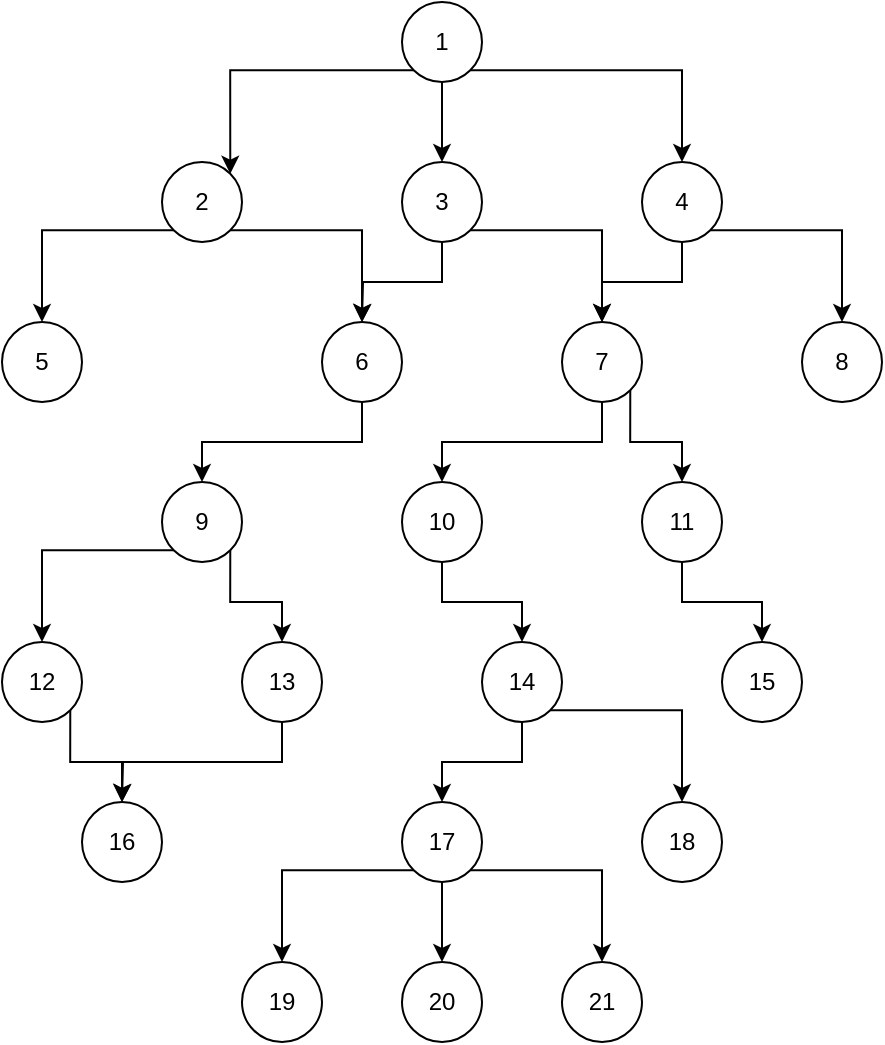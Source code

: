 <mxfile version="20.3.0" type="device"><diagram id="RtesAeCC_x4MIvce-iog" name="Trang-1"><mxGraphModel dx="504" dy="340" grid="1" gridSize="10" guides="1" tooltips="1" connect="1" arrows="1" fold="1" page="1" pageScale="1" pageWidth="827" pageHeight="1169" math="0" shadow="0"><root><mxCell id="0"/><mxCell id="1" parent="0"/><mxCell id="DwtxBR5pOWTCuN8iAj4V-14" style="edgeStyle=orthogonalEdgeStyle;rounded=0;orthogonalLoop=1;jettySize=auto;html=1;exitX=0;exitY=1;exitDx=0;exitDy=0;entryX=1;entryY=0;entryDx=0;entryDy=0;" edge="1" parent="1" source="DwtxBR5pOWTCuN8iAj4V-1" target="DwtxBR5pOWTCuN8iAj4V-4"><mxGeometry relative="1" as="geometry"/></mxCell><mxCell id="DwtxBR5pOWTCuN8iAj4V-15" style="edgeStyle=orthogonalEdgeStyle;rounded=0;orthogonalLoop=1;jettySize=auto;html=1;exitX=0.5;exitY=1;exitDx=0;exitDy=0;entryX=0.5;entryY=0;entryDx=0;entryDy=0;" edge="1" parent="1" source="DwtxBR5pOWTCuN8iAj4V-1" target="DwtxBR5pOWTCuN8iAj4V-3"><mxGeometry relative="1" as="geometry"/></mxCell><mxCell id="DwtxBR5pOWTCuN8iAj4V-16" style="edgeStyle=orthogonalEdgeStyle;rounded=0;orthogonalLoop=1;jettySize=auto;html=1;exitX=1;exitY=1;exitDx=0;exitDy=0;entryX=0.5;entryY=0;entryDx=0;entryDy=0;" edge="1" parent="1" source="DwtxBR5pOWTCuN8iAj4V-1" target="DwtxBR5pOWTCuN8iAj4V-2"><mxGeometry relative="1" as="geometry"/></mxCell><mxCell id="DwtxBR5pOWTCuN8iAj4V-1" value="1" style="ellipse;whiteSpace=wrap;html=1;aspect=fixed;" vertex="1" parent="1"><mxGeometry x="280" y="40" width="40" height="40" as="geometry"/></mxCell><mxCell id="DwtxBR5pOWTCuN8iAj4V-33" style="edgeStyle=orthogonalEdgeStyle;rounded=0;orthogonalLoop=1;jettySize=auto;html=1;exitX=0.5;exitY=1;exitDx=0;exitDy=0;entryX=0.5;entryY=0;entryDx=0;entryDy=0;" edge="1" parent="1" source="DwtxBR5pOWTCuN8iAj4V-2" target="DwtxBR5pOWTCuN8iAj4V-9"><mxGeometry relative="1" as="geometry"/></mxCell><mxCell id="DwtxBR5pOWTCuN8iAj4V-34" style="edgeStyle=orthogonalEdgeStyle;rounded=0;orthogonalLoop=1;jettySize=auto;html=1;exitX=1;exitY=1;exitDx=0;exitDy=0;" edge="1" parent="1" source="DwtxBR5pOWTCuN8iAj4V-2" target="DwtxBR5pOWTCuN8iAj4V-6"><mxGeometry relative="1" as="geometry"/></mxCell><mxCell id="DwtxBR5pOWTCuN8iAj4V-2" value="4" style="ellipse;whiteSpace=wrap;html=1;aspect=fixed;" vertex="1" parent="1"><mxGeometry x="400" y="120" width="40" height="40" as="geometry"/></mxCell><mxCell id="DwtxBR5pOWTCuN8iAj4V-31" style="edgeStyle=orthogonalEdgeStyle;rounded=0;orthogonalLoop=1;jettySize=auto;html=1;exitX=0.5;exitY=1;exitDx=0;exitDy=0;" edge="1" parent="1" source="DwtxBR5pOWTCuN8iAj4V-3"><mxGeometry relative="1" as="geometry"><mxPoint x="260" y="200" as="targetPoint"/></mxGeometry></mxCell><mxCell id="DwtxBR5pOWTCuN8iAj4V-32" style="edgeStyle=orthogonalEdgeStyle;rounded=0;orthogonalLoop=1;jettySize=auto;html=1;exitX=1;exitY=1;exitDx=0;exitDy=0;entryX=0.5;entryY=0;entryDx=0;entryDy=0;" edge="1" parent="1" source="DwtxBR5pOWTCuN8iAj4V-3" target="DwtxBR5pOWTCuN8iAj4V-9"><mxGeometry relative="1" as="geometry"/></mxCell><mxCell id="DwtxBR5pOWTCuN8iAj4V-3" value="3" style="ellipse;whiteSpace=wrap;html=1;aspect=fixed;" vertex="1" parent="1"><mxGeometry x="280" y="120" width="40" height="40" as="geometry"/></mxCell><mxCell id="DwtxBR5pOWTCuN8iAj4V-29" style="edgeStyle=orthogonalEdgeStyle;rounded=0;orthogonalLoop=1;jettySize=auto;html=1;exitX=0;exitY=1;exitDx=0;exitDy=0;entryX=0.5;entryY=0;entryDx=0;entryDy=0;" edge="1" parent="1" source="DwtxBR5pOWTCuN8iAj4V-4" target="DwtxBR5pOWTCuN8iAj4V-10"><mxGeometry relative="1" as="geometry"/></mxCell><mxCell id="DwtxBR5pOWTCuN8iAj4V-30" style="edgeStyle=orthogonalEdgeStyle;rounded=0;orthogonalLoop=1;jettySize=auto;html=1;exitX=1;exitY=1;exitDx=0;exitDy=0;entryX=0.5;entryY=0;entryDx=0;entryDy=0;" edge="1" parent="1" source="DwtxBR5pOWTCuN8iAj4V-4" target="DwtxBR5pOWTCuN8iAj4V-8"><mxGeometry relative="1" as="geometry"/></mxCell><mxCell id="DwtxBR5pOWTCuN8iAj4V-4" value="2" style="ellipse;whiteSpace=wrap;html=1;aspect=fixed;" vertex="1" parent="1"><mxGeometry x="160" y="120" width="40" height="40" as="geometry"/></mxCell><mxCell id="DwtxBR5pOWTCuN8iAj4V-40" style="edgeStyle=orthogonalEdgeStyle;rounded=0;orthogonalLoop=1;jettySize=auto;html=1;exitX=0.5;exitY=1;exitDx=0;exitDy=0;entryX=0.5;entryY=0;entryDx=0;entryDy=0;" edge="1" parent="1" source="DwtxBR5pOWTCuN8iAj4V-5" target="DwtxBR5pOWTCuN8iAj4V-18"><mxGeometry relative="1" as="geometry"/></mxCell><mxCell id="DwtxBR5pOWTCuN8iAj4V-5" value="10" style="ellipse;whiteSpace=wrap;html=1;aspect=fixed;" vertex="1" parent="1"><mxGeometry x="280" y="280" width="40" height="40" as="geometry"/></mxCell><mxCell id="DwtxBR5pOWTCuN8iAj4V-6" value="8" style="ellipse;whiteSpace=wrap;html=1;aspect=fixed;" vertex="1" parent="1"><mxGeometry x="480" y="200" width="40" height="40" as="geometry"/></mxCell><mxCell id="DwtxBR5pOWTCuN8iAj4V-38" style="edgeStyle=orthogonalEdgeStyle;rounded=0;orthogonalLoop=1;jettySize=auto;html=1;exitX=0;exitY=1;exitDx=0;exitDy=0;entryX=0.5;entryY=0;entryDx=0;entryDy=0;" edge="1" parent="1" source="DwtxBR5pOWTCuN8iAj4V-7" target="DwtxBR5pOWTCuN8iAj4V-20"><mxGeometry relative="1" as="geometry"/></mxCell><mxCell id="DwtxBR5pOWTCuN8iAj4V-39" style="edgeStyle=orthogonalEdgeStyle;rounded=0;orthogonalLoop=1;jettySize=auto;html=1;exitX=1;exitY=1;exitDx=0;exitDy=0;entryX=0.5;entryY=0;entryDx=0;entryDy=0;" edge="1" parent="1" source="DwtxBR5pOWTCuN8iAj4V-7" target="DwtxBR5pOWTCuN8iAj4V-19"><mxGeometry relative="1" as="geometry"/></mxCell><mxCell id="DwtxBR5pOWTCuN8iAj4V-7" value="9" style="ellipse;whiteSpace=wrap;html=1;aspect=fixed;" vertex="1" parent="1"><mxGeometry x="160" y="280" width="40" height="40" as="geometry"/></mxCell><mxCell id="DwtxBR5pOWTCuN8iAj4V-35" style="edgeStyle=orthogonalEdgeStyle;rounded=0;orthogonalLoop=1;jettySize=auto;html=1;exitX=0.5;exitY=1;exitDx=0;exitDy=0;entryX=0.5;entryY=0;entryDx=0;entryDy=0;" edge="1" parent="1" source="DwtxBR5pOWTCuN8iAj4V-8" target="DwtxBR5pOWTCuN8iAj4V-7"><mxGeometry relative="1" as="geometry"/></mxCell><mxCell id="DwtxBR5pOWTCuN8iAj4V-8" value="6" style="ellipse;whiteSpace=wrap;html=1;aspect=fixed;" vertex="1" parent="1"><mxGeometry x="240" y="200" width="40" height="40" as="geometry"/></mxCell><mxCell id="DwtxBR5pOWTCuN8iAj4V-36" style="edgeStyle=orthogonalEdgeStyle;rounded=0;orthogonalLoop=1;jettySize=auto;html=1;exitX=0.5;exitY=1;exitDx=0;exitDy=0;entryX=0.5;entryY=0;entryDx=0;entryDy=0;" edge="1" parent="1" source="DwtxBR5pOWTCuN8iAj4V-9" target="DwtxBR5pOWTCuN8iAj4V-5"><mxGeometry relative="1" as="geometry"/></mxCell><mxCell id="DwtxBR5pOWTCuN8iAj4V-37" style="edgeStyle=orthogonalEdgeStyle;rounded=0;orthogonalLoop=1;jettySize=auto;html=1;exitX=1;exitY=1;exitDx=0;exitDy=0;entryX=0.5;entryY=0;entryDx=0;entryDy=0;" edge="1" parent="1" source="DwtxBR5pOWTCuN8iAj4V-9" target="DwtxBR5pOWTCuN8iAj4V-21"><mxGeometry relative="1" as="geometry"/></mxCell><mxCell id="DwtxBR5pOWTCuN8iAj4V-9" value="7" style="ellipse;whiteSpace=wrap;html=1;aspect=fixed;" vertex="1" parent="1"><mxGeometry x="360" y="200" width="40" height="40" as="geometry"/></mxCell><mxCell id="DwtxBR5pOWTCuN8iAj4V-10" value="5" style="ellipse;whiteSpace=wrap;html=1;aspect=fixed;" vertex="1" parent="1"><mxGeometry x="80" y="200" width="40" height="40" as="geometry"/></mxCell><mxCell id="DwtxBR5pOWTCuN8iAj4V-17" value="15" style="ellipse;whiteSpace=wrap;html=1;aspect=fixed;" vertex="1" parent="1"><mxGeometry x="440" y="360" width="40" height="40" as="geometry"/></mxCell><mxCell id="DwtxBR5pOWTCuN8iAj4V-44" style="edgeStyle=orthogonalEdgeStyle;rounded=0;orthogonalLoop=1;jettySize=auto;html=1;exitX=0.5;exitY=1;exitDx=0;exitDy=0;entryX=0.5;entryY=0;entryDx=0;entryDy=0;" edge="1" parent="1" source="DwtxBR5pOWTCuN8iAj4V-18" target="DwtxBR5pOWTCuN8iAj4V-23"><mxGeometry relative="1" as="geometry"/></mxCell><mxCell id="DwtxBR5pOWTCuN8iAj4V-45" style="edgeStyle=orthogonalEdgeStyle;rounded=0;orthogonalLoop=1;jettySize=auto;html=1;exitX=1;exitY=1;exitDx=0;exitDy=0;entryX=0.5;entryY=0;entryDx=0;entryDy=0;" edge="1" parent="1" source="DwtxBR5pOWTCuN8iAj4V-18" target="DwtxBR5pOWTCuN8iAj4V-22"><mxGeometry relative="1" as="geometry"/></mxCell><mxCell id="DwtxBR5pOWTCuN8iAj4V-18" value="14" style="ellipse;whiteSpace=wrap;html=1;aspect=fixed;" vertex="1" parent="1"><mxGeometry x="320" y="360" width="40" height="40" as="geometry"/></mxCell><mxCell id="DwtxBR5pOWTCuN8iAj4V-43" style="edgeStyle=orthogonalEdgeStyle;rounded=0;orthogonalLoop=1;jettySize=auto;html=1;exitX=0.5;exitY=1;exitDx=0;exitDy=0;" edge="1" parent="1" source="DwtxBR5pOWTCuN8iAj4V-19"><mxGeometry relative="1" as="geometry"><mxPoint x="140" y="440" as="targetPoint"/></mxGeometry></mxCell><mxCell id="DwtxBR5pOWTCuN8iAj4V-19" value="13" style="ellipse;whiteSpace=wrap;html=1;aspect=fixed;" vertex="1" parent="1"><mxGeometry x="200" y="360" width="40" height="40" as="geometry"/></mxCell><mxCell id="DwtxBR5pOWTCuN8iAj4V-42" style="edgeStyle=orthogonalEdgeStyle;rounded=0;orthogonalLoop=1;jettySize=auto;html=1;exitX=1;exitY=1;exitDx=0;exitDy=0;" edge="1" parent="1" source="DwtxBR5pOWTCuN8iAj4V-20" target="DwtxBR5pOWTCuN8iAj4V-27"><mxGeometry relative="1" as="geometry"/></mxCell><mxCell id="DwtxBR5pOWTCuN8iAj4V-20" value="12" style="ellipse;whiteSpace=wrap;html=1;aspect=fixed;" vertex="1" parent="1"><mxGeometry x="80" y="360" width="40" height="40" as="geometry"/></mxCell><mxCell id="DwtxBR5pOWTCuN8iAj4V-41" style="edgeStyle=orthogonalEdgeStyle;rounded=0;orthogonalLoop=1;jettySize=auto;html=1;exitX=0.5;exitY=1;exitDx=0;exitDy=0;entryX=0.5;entryY=0;entryDx=0;entryDy=0;" edge="1" parent="1" source="DwtxBR5pOWTCuN8iAj4V-21" target="DwtxBR5pOWTCuN8iAj4V-17"><mxGeometry relative="1" as="geometry"/></mxCell><mxCell id="DwtxBR5pOWTCuN8iAj4V-21" value="11" style="ellipse;whiteSpace=wrap;html=1;aspect=fixed;" vertex="1" parent="1"><mxGeometry x="400" y="280" width="40" height="40" as="geometry"/></mxCell><mxCell id="DwtxBR5pOWTCuN8iAj4V-22" value="18" style="ellipse;whiteSpace=wrap;html=1;aspect=fixed;" vertex="1" parent="1"><mxGeometry x="400" y="440" width="40" height="40" as="geometry"/></mxCell><mxCell id="DwtxBR5pOWTCuN8iAj4V-47" style="edgeStyle=orthogonalEdgeStyle;rounded=0;orthogonalLoop=1;jettySize=auto;html=1;exitX=0;exitY=1;exitDx=0;exitDy=0;entryX=0.5;entryY=0;entryDx=0;entryDy=0;" edge="1" parent="1" source="DwtxBR5pOWTCuN8iAj4V-23" target="DwtxBR5pOWTCuN8iAj4V-26"><mxGeometry relative="1" as="geometry"/></mxCell><mxCell id="DwtxBR5pOWTCuN8iAj4V-48" style="edgeStyle=orthogonalEdgeStyle;rounded=0;orthogonalLoop=1;jettySize=auto;html=1;exitX=0.5;exitY=1;exitDx=0;exitDy=0;entryX=0.5;entryY=0;entryDx=0;entryDy=0;" edge="1" parent="1" source="DwtxBR5pOWTCuN8iAj4V-23" target="DwtxBR5pOWTCuN8iAj4V-25"><mxGeometry relative="1" as="geometry"/></mxCell><mxCell id="DwtxBR5pOWTCuN8iAj4V-49" style="edgeStyle=orthogonalEdgeStyle;rounded=0;orthogonalLoop=1;jettySize=auto;html=1;exitX=1;exitY=1;exitDx=0;exitDy=0;entryX=0.5;entryY=0;entryDx=0;entryDy=0;" edge="1" parent="1" source="DwtxBR5pOWTCuN8iAj4V-23" target="DwtxBR5pOWTCuN8iAj4V-24"><mxGeometry relative="1" as="geometry"/></mxCell><mxCell id="DwtxBR5pOWTCuN8iAj4V-23" value="17" style="ellipse;whiteSpace=wrap;html=1;aspect=fixed;" vertex="1" parent="1"><mxGeometry x="280" y="440" width="40" height="40" as="geometry"/></mxCell><mxCell id="DwtxBR5pOWTCuN8iAj4V-24" value="21" style="ellipse;whiteSpace=wrap;html=1;aspect=fixed;" vertex="1" parent="1"><mxGeometry x="360" y="520" width="40" height="40" as="geometry"/></mxCell><mxCell id="DwtxBR5pOWTCuN8iAj4V-25" value="20" style="ellipse;whiteSpace=wrap;html=1;aspect=fixed;" vertex="1" parent="1"><mxGeometry x="280" y="520" width="40" height="40" as="geometry"/></mxCell><mxCell id="DwtxBR5pOWTCuN8iAj4V-26" value="19" style="ellipse;whiteSpace=wrap;html=1;aspect=fixed;" vertex="1" parent="1"><mxGeometry x="200" y="520" width="40" height="40" as="geometry"/></mxCell><mxCell id="DwtxBR5pOWTCuN8iAj4V-27" value="16" style="ellipse;whiteSpace=wrap;html=1;aspect=fixed;" vertex="1" parent="1"><mxGeometry x="120" y="440" width="40" height="40" as="geometry"/></mxCell></root></mxGraphModel></diagram></mxfile>